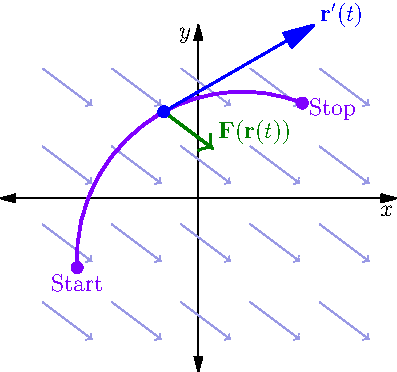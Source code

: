 size(7cm);

import graph;
xaxis("$x$", -0.8, 0.8, Arrows);
yaxis("$y$", -0.7, 0.7, Arrows);
real w = 0.7;

for (int i=0; i<5; ++i) {
  for (int j=0; j<4; ++j) {
    draw(
      shift(-0.9*w,-0.6*w)*((0.4*i*w,0.45*j*w)--(0.4*i*w+0.2,0.45*j*w-0.15)),
      rgb(0.6,0.6,0.9), EndArrow(TeXHead));
  }
}

pair A = (-0.7*w,-0.4*w);
pair B = (-0.2*w,0.5*w);
pair C = (0.6*w,0.55*w);
draw(A..B..C, purple+1.4);
dotfactor *= 2;
dot("Start", A, dir(-90), purple);
dot("Stop", C, dir(-20), purple);

pair X = B+0.7*dir(30);
pair Y = B+(0.2, -0.15);
draw(B--X, blue + 1, EndArrow);
draw(B--Y, deepgreen + 1.2, EndArrow(TeXHead));
dot(B, blue);
label("$\mathbf{r}'(t)$", X, dir(X-B), blue);
label("$\mathbf{F}(\mathbf{r}(t))$", Y, dir(45), deepgreen);
